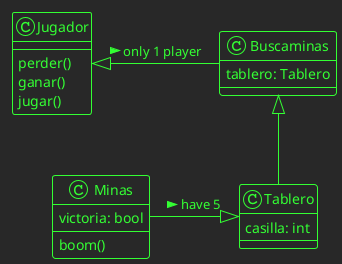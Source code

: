 @startuml OOP
!theme crt-green
class Buscaminas{
tablero: Tablero
}
class Tablero{
casilla: int 
}
class Minas{
victoria: bool
boom()
}
class Jugador{
perder()
ganar()
jugar()
}
Minas -|> Tablero: have 5 >
Buscaminas <|-- Tablero
Jugador <|- Buscaminas: only 1 player >
@enduml
